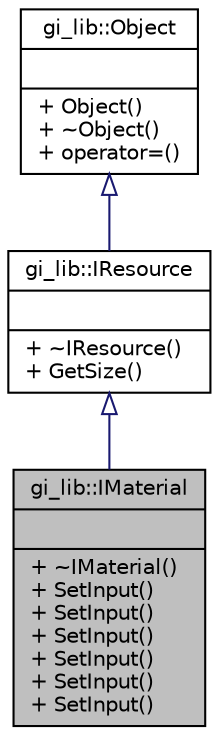 digraph "gi_lib::IMaterial"
{
  edge [fontname="Helvetica",fontsize="10",labelfontname="Helvetica",labelfontsize="10"];
  node [fontname="Helvetica",fontsize="10",shape=record];
  Node1 [label="{gi_lib::IMaterial\n||+ ~IMaterial()\l+ SetInput()\l+ SetInput()\l+ SetInput()\l+ SetInput()\l+ SetInput()\l+ SetInput()\l}",height=0.2,width=0.4,color="black", fillcolor="grey75", style="filled", fontcolor="black"];
  Node2 -> Node1 [dir="back",color="midnightblue",fontsize="10",style="solid",arrowtail="onormal",fontname="Helvetica"];
  Node2 [label="{gi_lib::IResource\n||+ ~IResource()\l+ GetSize()\l}",height=0.2,width=0.4,color="black", fillcolor="white", style="filled",URL="$classgi__lib_1_1_i_resource.html",tooltip="Base interface for graphical resources. Resources are reference counted. You may improve this class t..."];
  Node3 -> Node2 [dir="back",color="midnightblue",fontsize="10",style="solid",arrowtail="onormal",fontname="Helvetica"];
  Node3 [label="{gi_lib::Object\n||+ Object()\l+ ~Object()\l+ operator=()\l}",height=0.2,width=0.4,color="black", fillcolor="white", style="filled",URL="$classgi__lib_1_1_object.html",tooltip="Base interface for every object whose life cycle is determined by a reference counter. "];
}
